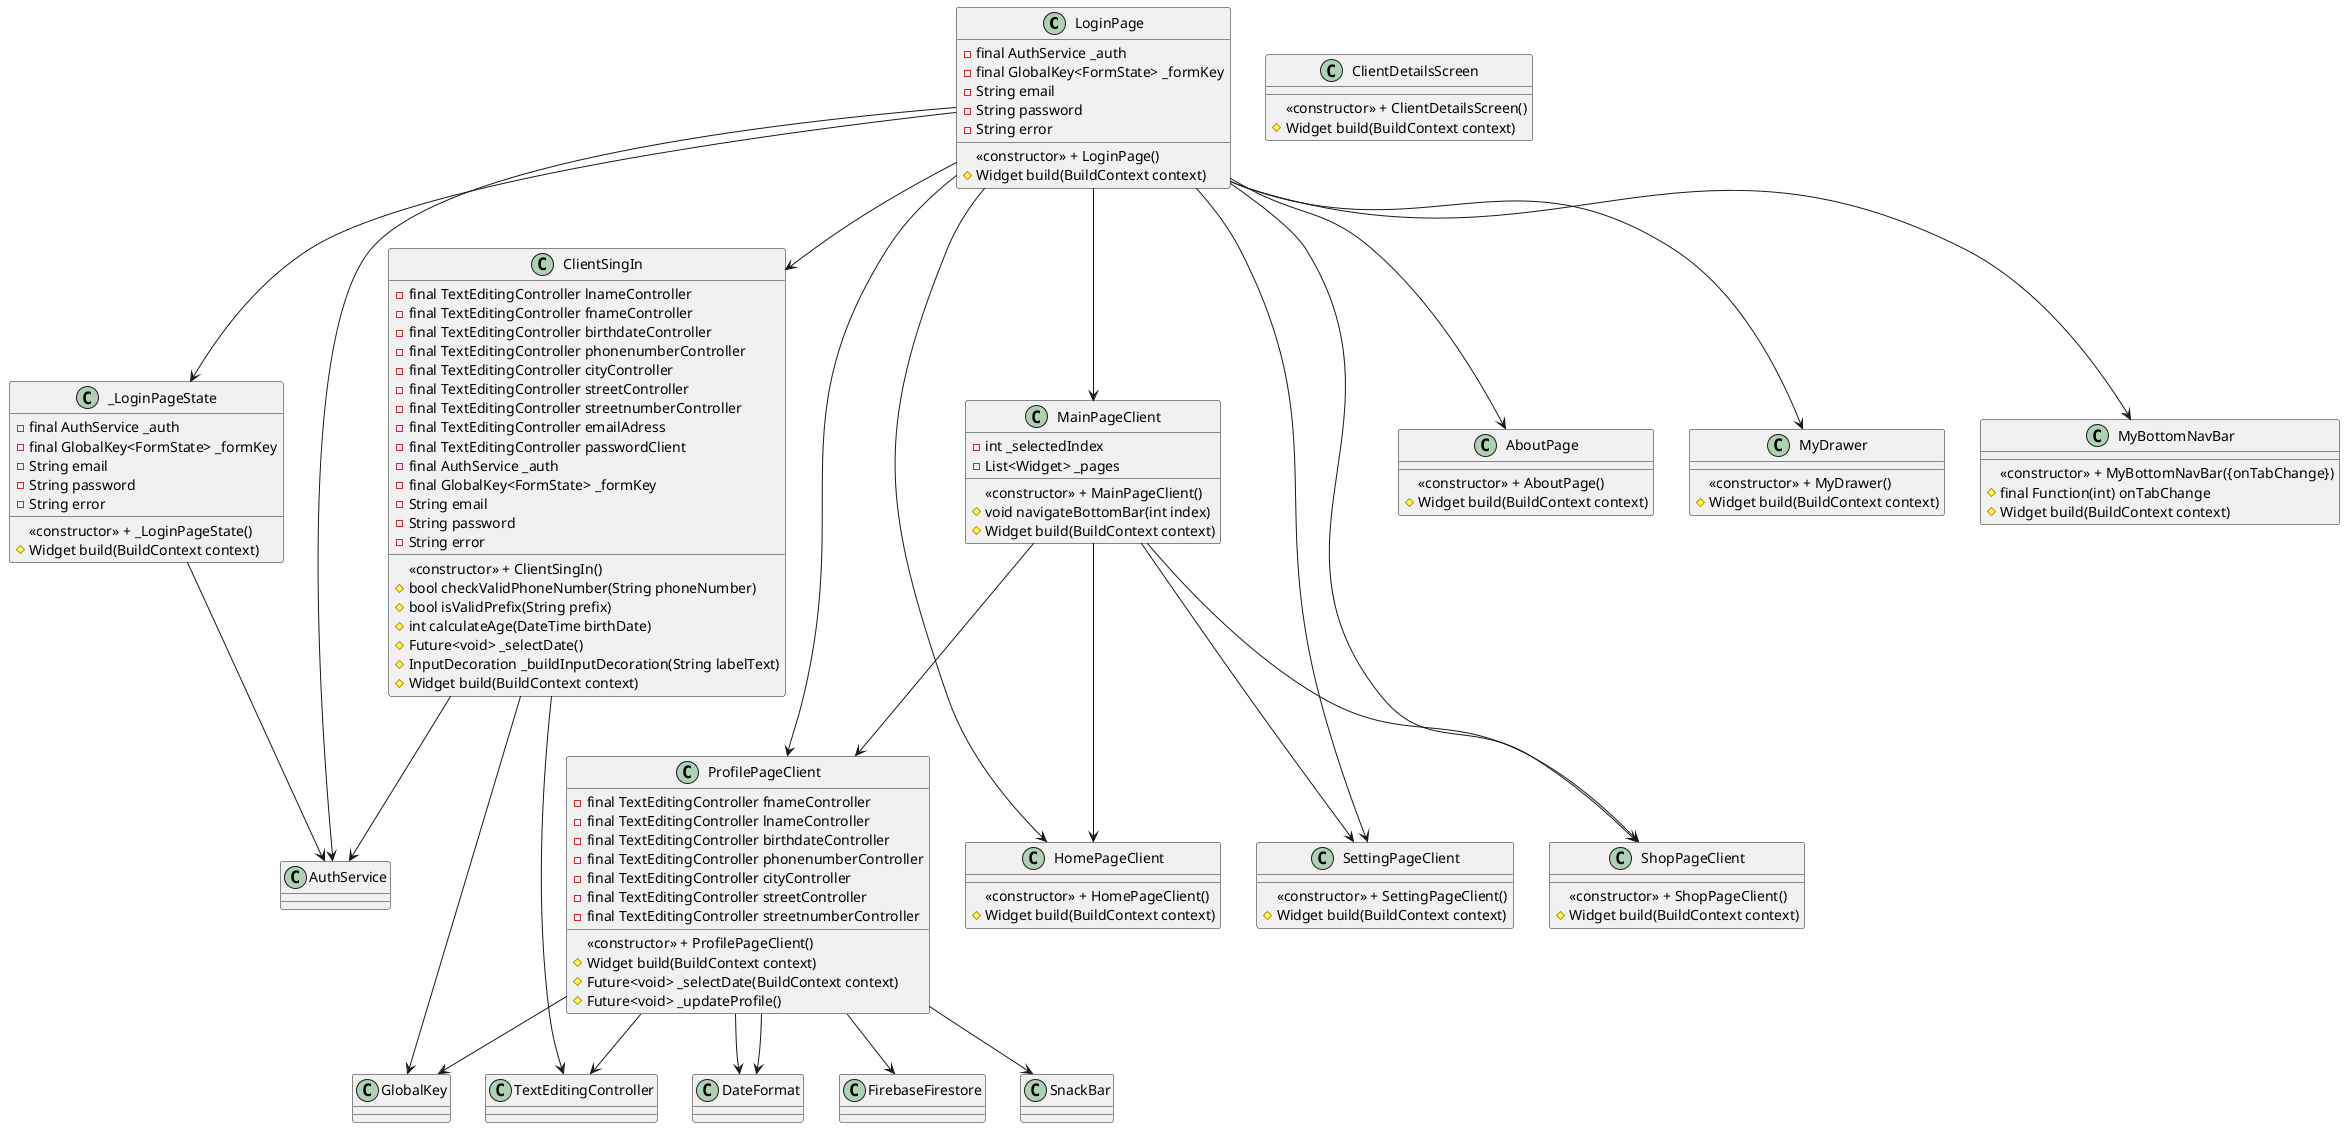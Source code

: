 @startuml BarrelSnap_ClassDiagram

class LoginPage {
  - final AuthService _auth
  - final GlobalKey<FormState> _formKey
  - String email
  - String password
  - String error
  <<constructor>> + LoginPage()
  # Widget build(BuildContext context)
}

class _LoginPageState {
  - final AuthService _auth
  - final GlobalKey<FormState> _formKey
  - String email
  - String password
  - String error
  <<constructor>> + _LoginPageState()
  # Widget build(BuildContext context)
}

class AboutPage {
  <<constructor>> + AboutPage()
  # Widget build(BuildContext context)
}

class ClientDetailsScreen {
  <<constructor>> + ClientDetailsScreen()
  # Widget build(BuildContext context)
}

class ClientSingIn {
  - final TextEditingController lnameController
  - final TextEditingController fnameController
  - final TextEditingController birthdateController
  - final TextEditingController phonenumberController
  - final TextEditingController cityController
  - final TextEditingController streetController
  - final TextEditingController streetnumberController
  - final TextEditingController emailAdress
  - final TextEditingController passwordClient
  - final AuthService _auth
  - final GlobalKey<FormState> _formKey
  - String email
  - String password
  - String error
  <<constructor>> + ClientSingIn()
  # bool checkValidPhoneNumber(String phoneNumber)
  # bool isValidPrefix(String prefix)
  # int calculateAge(DateTime birthDate)
  # Future<void> _selectDate()
  # InputDecoration _buildInputDecoration(String labelText)
  # Widget build(BuildContext context)
}

class HomePageClient {
  <<constructor>> + HomePageClient()
  # Widget build(BuildContext context)
}

class MainPageClient {
  - int _selectedIndex
  - List<Widget> _pages
  <<constructor>> + MainPageClient()
  # void navigateBottomBar(int index)
  # Widget build(BuildContext context)
}

class MyDrawer {
  <<constructor>> + MyDrawer()
  # Widget build(BuildContext context)
}

class MyBottomNavBar {
  <<constructor>> + MyBottomNavBar({onTabChange})
  # final Function(int) onTabChange
  # Widget build(BuildContext context)
}

class ProfilePageClient {
  - final TextEditingController fnameController
  - final TextEditingController lnameController
  - final TextEditingController birthdateController
  - final TextEditingController phonenumberController
  - final TextEditingController cityController
  - final TextEditingController streetController
  - final TextEditingController streetnumberController
  <<constructor>> + ProfilePageClient()
  # Widget build(BuildContext context)
  # Future<void> _selectDate(BuildContext context)
  # Future<void> _updateProfile()
}

class SettingPageClient {
  <<constructor>> + SettingPageClient()
  # Widget build(BuildContext context)
}

class ShopPageClient {
  <<constructor>> + ShopPageClient()
  # Widget build(BuildContext context)
}

LoginPage --> _LoginPageState
LoginPage --> AuthService
_LoginPageState --> AuthService
LoginPage --> AboutPage
LoginPage --> ClientSingIn
LoginPage --> HomePageClient
LoginPage --> MainPageClient
LoginPage --> MyDrawer
LoginPage --> MyBottomNavBar
LoginPage --> ProfilePageClient
LoginPage --> SettingPageClient
LoginPage --> ShopPageClient
ClientSingIn --> AuthService
ClientSingIn --> TextEditingController
ClientSingIn --> GlobalKey
ProfilePageClient --> TextEditingController
ProfilePageClient --> DateFormat
ProfilePageClient --> FirebaseFirestore
ProfilePageClient --> DateFormat
ProfilePageClient --> GlobalKey
ProfilePageClient --> SnackBar
MainPageClient --> HomePageClient
MainPageClient --> ShopPageClient
MainPageClient --> ProfilePageClient
MainPageClient --> SettingPageClient

@enduml

